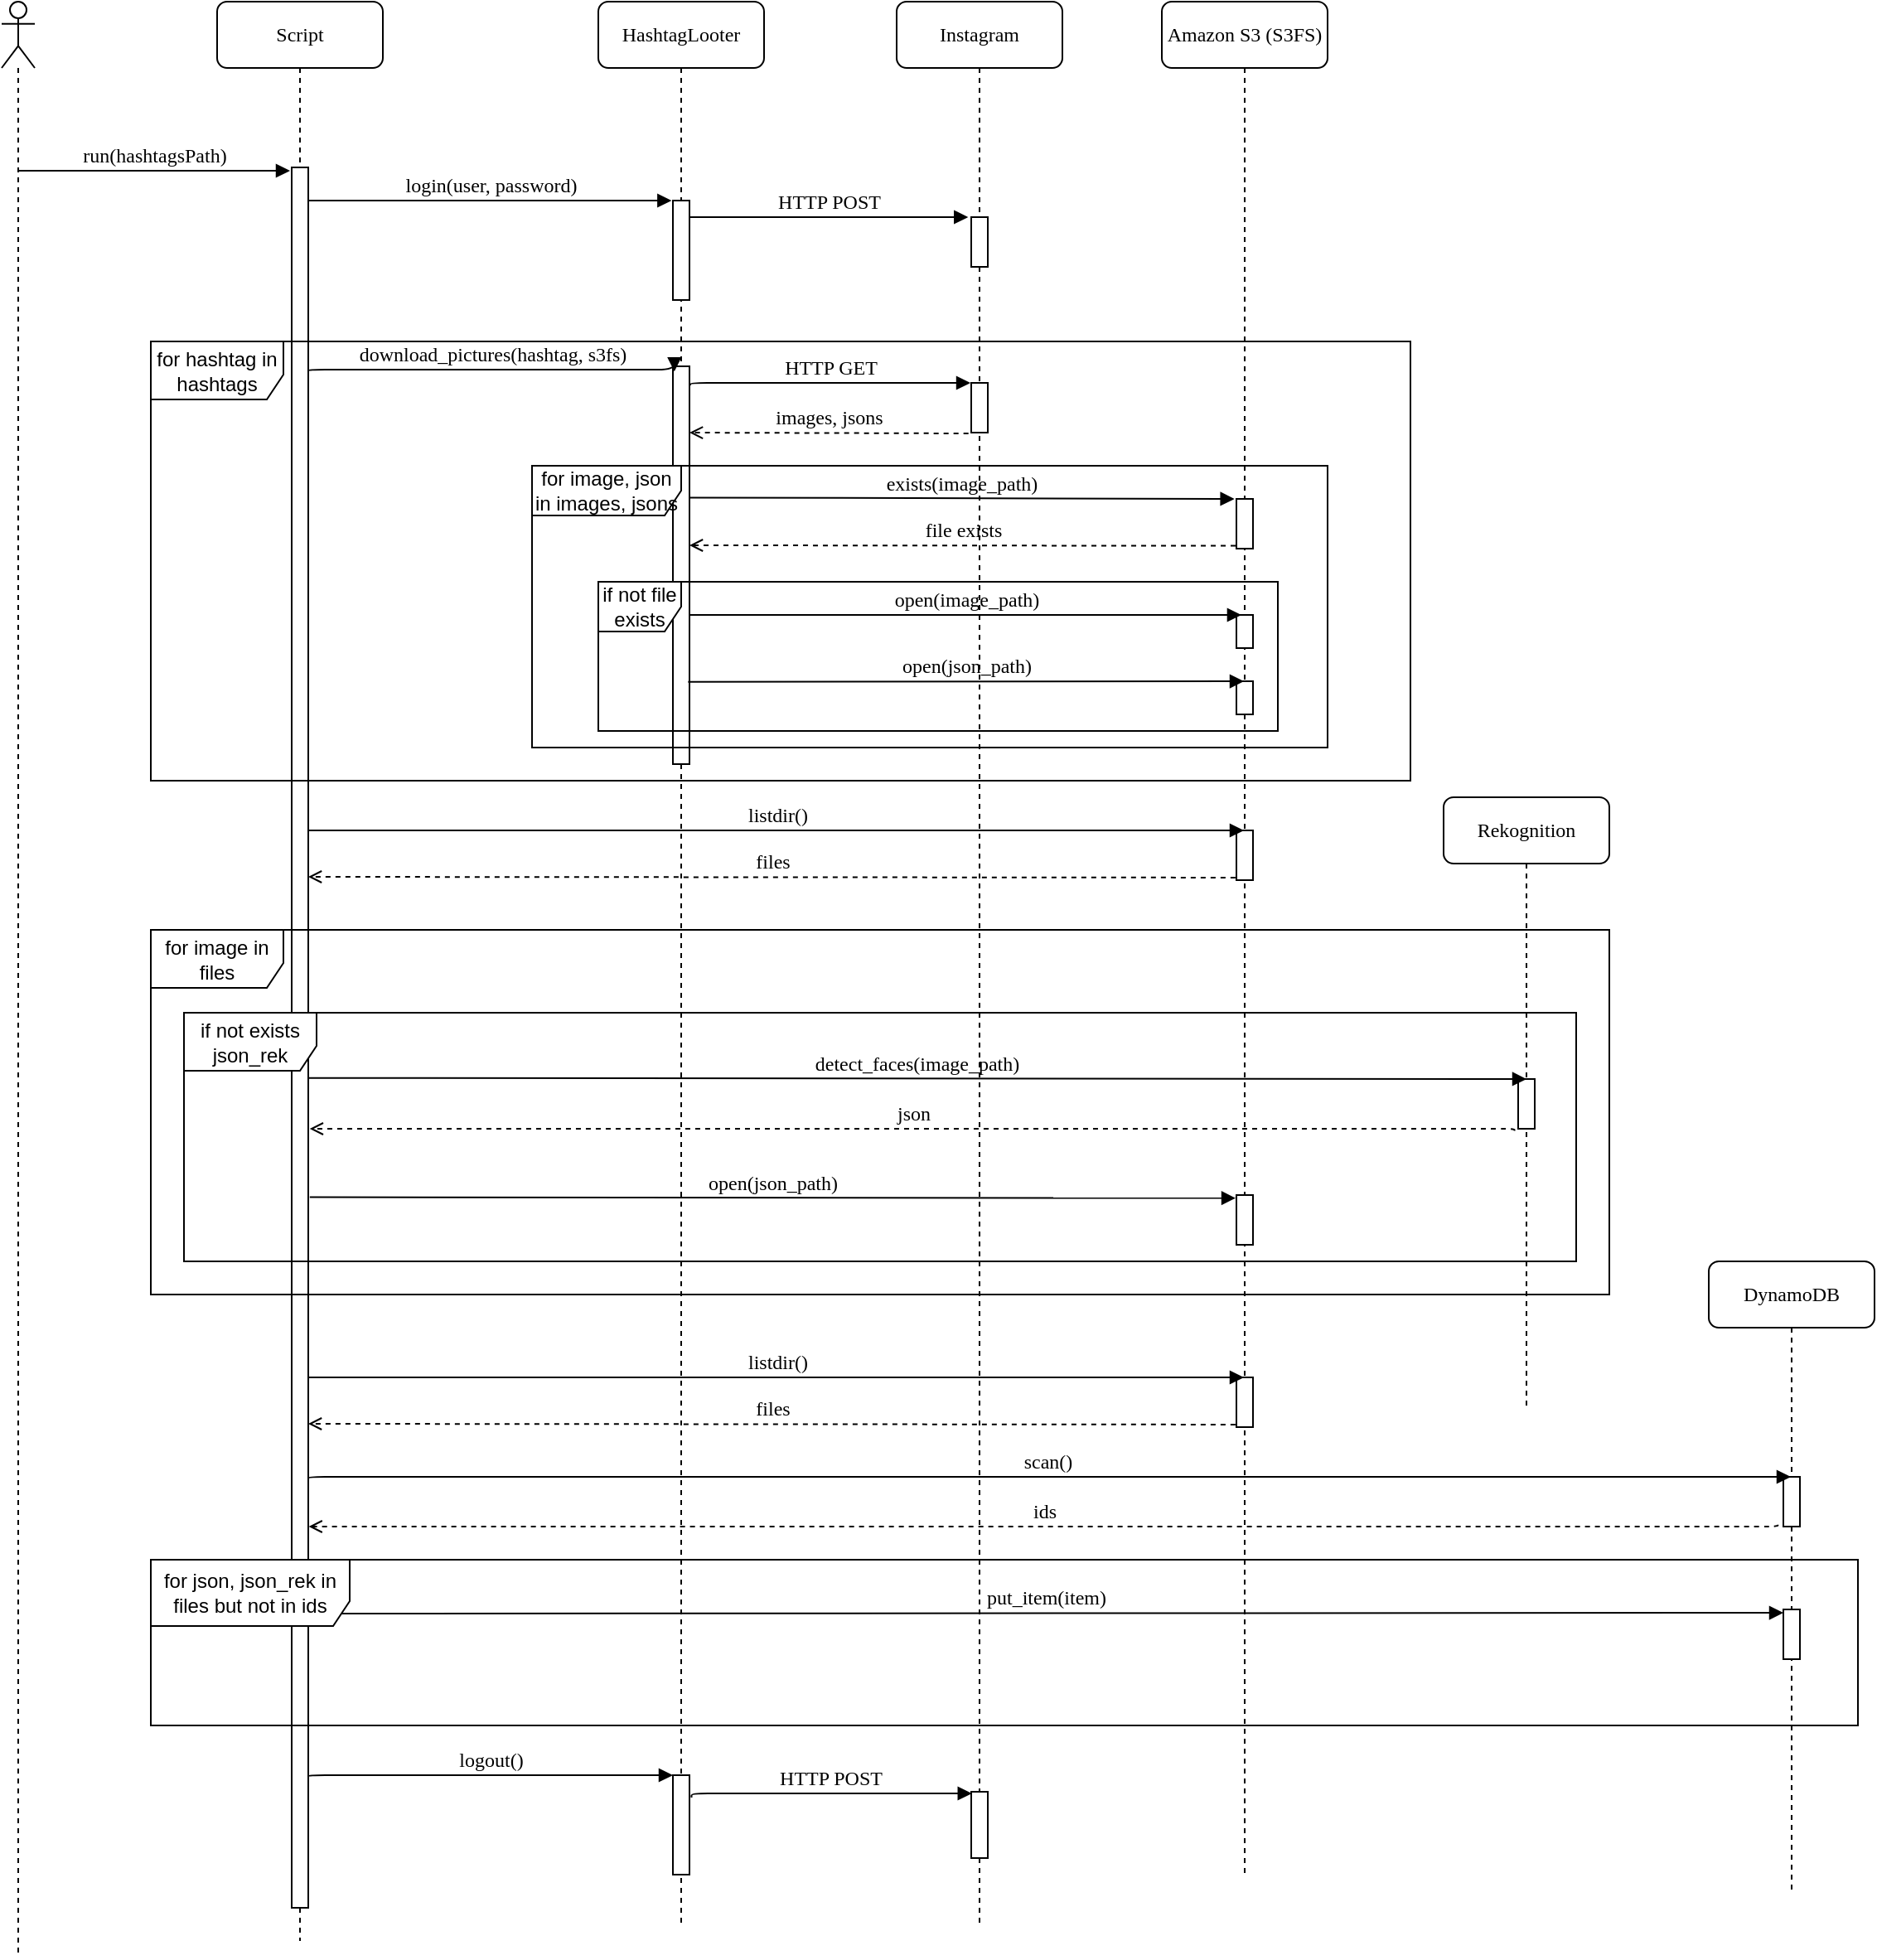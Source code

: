 <mxfile version="20.0.4" type="device"><diagram name="Page-1" id="13e1069c-82ec-6db2-03f1-153e76fe0fe0"><mxGraphModel dx="1673" dy="871" grid="1" gridSize="10" guides="1" tooltips="1" connect="1" arrows="1" fold="1" page="1" pageScale="1" pageWidth="1100" pageHeight="850" background="none" math="0" shadow="0"><root><mxCell id="0"/><mxCell id="1" parent="0"/><mxCell id="7baba1c4bc27f4b0-2" value="HashtagLooter" style="shape=umlLifeline;perimeter=lifelinePerimeter;whiteSpace=wrap;html=1;container=1;collapsible=0;recursiveResize=0;outlineConnect=0;rounded=1;shadow=0;comic=0;labelBackgroundColor=none;strokeWidth=1;fontFamily=Verdana;fontSize=12;align=center;" parent="1" vertex="1"><mxGeometry x="380" y="90" width="100" height="1160" as="geometry"/></mxCell><mxCell id="7baba1c4bc27f4b0-10" value="" style="html=1;points=[];perimeter=orthogonalPerimeter;rounded=0;shadow=0;comic=0;labelBackgroundColor=none;strokeWidth=1;fontFamily=Verdana;fontSize=12;align=center;" parent="7baba1c4bc27f4b0-2" vertex="1"><mxGeometry x="45" y="120" width="10" height="60" as="geometry"/></mxCell><mxCell id="SAjzM3IDpKyZ6HKV6Qof-14" value="" style="html=1;points=[];perimeter=orthogonalPerimeter;rounded=0;shadow=0;comic=0;labelBackgroundColor=none;strokeWidth=1;fontFamily=Verdana;fontSize=12;align=center;" parent="7baba1c4bc27f4b0-2" vertex="1"><mxGeometry x="45" y="220" width="10" height="240" as="geometry"/></mxCell><mxCell id="SAjzM3IDpKyZ6HKV6Qof-2" value="Script" style="shape=umlLifeline;perimeter=lifelinePerimeter;whiteSpace=wrap;html=1;container=1;collapsible=0;recursiveResize=0;outlineConnect=0;rounded=1;shadow=0;comic=0;labelBackgroundColor=none;strokeWidth=1;fontFamily=Verdana;fontSize=12;align=center;" parent="1" vertex="1"><mxGeometry x="150" y="90" width="100" height="1170" as="geometry"/></mxCell><mxCell id="SAjzM3IDpKyZ6HKV6Qof-3" value="" style="html=1;points=[];perimeter=orthogonalPerimeter;rounded=0;shadow=0;comic=0;labelBackgroundColor=none;strokeWidth=1;fontFamily=Verdana;fontSize=12;align=center;" parent="SAjzM3IDpKyZ6HKV6Qof-2" vertex="1"><mxGeometry x="45" y="100" width="10" height="1050" as="geometry"/></mxCell><mxCell id="SAjzM3IDpKyZ6HKV6Qof-6" value="" style="shape=umlLifeline;participant=umlActor;perimeter=lifelinePerimeter;whiteSpace=wrap;html=1;container=1;collapsible=0;recursiveResize=0;verticalAlign=top;spacingTop=36;outlineConnect=0;" parent="1" vertex="1"><mxGeometry x="20" y="90" width="20" height="1180" as="geometry"/></mxCell><mxCell id="SAjzM3IDpKyZ6HKV6Qof-7" value="run(hashtagsPath)" style="html=1;verticalAlign=bottom;endArrow=block;entryX=-0.1;entryY=0.002;labelBackgroundColor=none;fontFamily=Verdana;fontSize=12;edgeStyle=elbowEdgeStyle;elbow=vertical;entryDx=0;entryDy=0;entryPerimeter=0;" parent="1" source="SAjzM3IDpKyZ6HKV6Qof-6" target="SAjzM3IDpKyZ6HKV6Qof-3" edge="1"><mxGeometry relative="1" as="geometry"><mxPoint x="60" y="300" as="sourcePoint"/><mxPoint x="210" y="300.0" as="targetPoint"/></mxGeometry></mxCell><mxCell id="SAjzM3IDpKyZ6HKV6Qof-8" value="login(user, password)" style="html=1;verticalAlign=bottom;endArrow=block;labelBackgroundColor=none;fontFamily=Verdana;fontSize=12;edgeStyle=elbowEdgeStyle;elbow=vertical;entryX=-0.083;entryY=0.008;entryDx=0;entryDy=0;entryPerimeter=0;" parent="1" target="7baba1c4bc27f4b0-10" edge="1"><mxGeometry relative="1" as="geometry"><mxPoint x="205" y="210" as="sourcePoint"/><mxPoint x="390" y="210" as="targetPoint"/><Array as="points"><mxPoint x="360" y="210"/><mxPoint x="320" y="209"/><mxPoint x="330" y="202"/><mxPoint x="290" y="210"/><mxPoint x="280" y="226"/></Array></mxGeometry></mxCell><mxCell id="SAjzM3IDpKyZ6HKV6Qof-9" value="for image, json in images, jsons" style="shape=umlFrame;whiteSpace=wrap;html=1;width=90;height=30;" parent="1" vertex="1"><mxGeometry x="340" y="370" width="480" height="170" as="geometry"/></mxCell><mxCell id="SAjzM3IDpKyZ6HKV6Qof-15" value="download_pictures(hashtag, s3fs)" style="html=1;verticalAlign=bottom;endArrow=block;labelBackgroundColor=none;fontFamily=Verdana;fontSize=12;edgeStyle=elbowEdgeStyle;elbow=vertical;entryX=0.09;entryY=0.013;entryDx=0;entryDy=0;entryPerimeter=0;" parent="1" target="SAjzM3IDpKyZ6HKV6Qof-14" edge="1"><mxGeometry relative="1" as="geometry"><mxPoint x="205" y="313" as="sourcePoint"/><mxPoint x="436" y="220" as="targetPoint"/><Array as="points"><mxPoint x="330" y="312"/><mxPoint x="340" y="212"/><mxPoint x="300" y="220"/><mxPoint x="290" y="236"/></Array></mxGeometry></mxCell><mxCell id="SAjzM3IDpKyZ6HKV6Qof-16" value="Instagram" style="shape=umlLifeline;perimeter=lifelinePerimeter;whiteSpace=wrap;html=1;container=1;collapsible=0;recursiveResize=0;outlineConnect=0;rounded=1;shadow=0;comic=0;labelBackgroundColor=none;strokeWidth=1;fontFamily=Verdana;fontSize=12;align=center;" parent="1" vertex="1"><mxGeometry x="560" y="90" width="100" height="1160" as="geometry"/></mxCell><mxCell id="SAjzM3IDpKyZ6HKV6Qof-19" value="" style="html=1;points=[];perimeter=orthogonalPerimeter;rounded=0;shadow=0;comic=0;labelBackgroundColor=none;strokeWidth=1;fontFamily=Verdana;fontSize=12;align=center;" parent="SAjzM3IDpKyZ6HKV6Qof-16" vertex="1"><mxGeometry x="45" y="230" width="10" height="30" as="geometry"/></mxCell><mxCell id="SAjzM3IDpKyZ6HKV6Qof-27" value="" style="html=1;points=[];perimeter=orthogonalPerimeter;rounded=0;shadow=0;comic=0;labelBackgroundColor=none;strokeWidth=1;fontFamily=Verdana;fontSize=12;align=center;" parent="SAjzM3IDpKyZ6HKV6Qof-16" vertex="1"><mxGeometry x="45" y="130" width="10" height="30" as="geometry"/></mxCell><mxCell id="SAjzM3IDpKyZ6HKV6Qof-11" value="" style="html=1;points=[];perimeter=orthogonalPerimeter;rounded=0;shadow=0;comic=0;labelBackgroundColor=none;strokeWidth=1;fontFamily=Verdana;fontSize=12;align=center;" parent="SAjzM3IDpKyZ6HKV6Qof-16" vertex="1"><mxGeometry x="-135" y="1070" width="10" height="60" as="geometry"/></mxCell><mxCell id="SAjzM3IDpKyZ6HKV6Qof-12" value="logout()" style="html=1;verticalAlign=bottom;endArrow=block;labelBackgroundColor=none;fontFamily=Verdana;fontSize=12;edgeStyle=elbowEdgeStyle;elbow=vertical;" parent="SAjzM3IDpKyZ6HKV6Qof-16" edge="1"><mxGeometry relative="1" as="geometry"><mxPoint x="-355" y="1071" as="sourcePoint"/><mxPoint x="-135" y="1070" as="targetPoint"/><Array as="points"><mxPoint x="-240" y="1070"/><mxPoint x="-275" y="820"/><mxPoint x="-285" y="836"/></Array></mxGeometry></mxCell><mxCell id="SAjzM3IDpKyZ6HKV6Qof-18" value="" style="html=1;points=[];perimeter=orthogonalPerimeter;rounded=0;shadow=0;comic=0;labelBackgroundColor=none;strokeWidth=1;fontFamily=Verdana;fontSize=12;align=center;" parent="SAjzM3IDpKyZ6HKV6Qof-16" vertex="1"><mxGeometry x="45" y="1080" width="10" height="40" as="geometry"/></mxCell><mxCell id="SAjzM3IDpKyZ6HKV6Qof-29" value="HTTP POST" style="html=1;verticalAlign=bottom;endArrow=block;labelBackgroundColor=none;fontFamily=Verdana;fontSize=12;edgeStyle=elbowEdgeStyle;elbow=vertical;entryX=0.038;entryY=0.021;entryDx=0;entryDy=0;entryPerimeter=0;exitX=1.124;exitY=0.224;exitDx=0;exitDy=0;exitPerimeter=0;" parent="SAjzM3IDpKyZ6HKV6Qof-16" source="SAjzM3IDpKyZ6HKV6Qof-11" target="SAjzM3IDpKyZ6HKV6Qof-18" edge="1"><mxGeometry relative="1" as="geometry"><mxPoint x="-120" y="1081" as="sourcePoint"/><mxPoint x="42" y="1081" as="targetPoint"/><Array as="points"><mxPoint x="-40" y="1081"/><mxPoint x="-195" y="862.33"/><mxPoint x="-235" y="870.33"/><mxPoint x="-245" y="886.33"/></Array></mxGeometry></mxCell><mxCell id="SAjzM3IDpKyZ6HKV6Qof-20" value="HTTP GET" style="html=1;verticalAlign=bottom;endArrow=block;labelBackgroundColor=none;fontFamily=Verdana;fontSize=12;edgeStyle=elbowEdgeStyle;elbow=vertical;exitX=1.055;exitY=0.048;exitDx=0;exitDy=0;exitPerimeter=0;entryX=-0.048;entryY=0.016;entryDx=0;entryDy=0;entryPerimeter=0;" parent="1" source="SAjzM3IDpKyZ6HKV6Qof-14" target="SAjzM3IDpKyZ6HKV6Qof-19" edge="1"><mxGeometry relative="1" as="geometry"><mxPoint x="330" y="330" as="sourcePoint"/><mxPoint x="434.52" y="327.28" as="targetPoint"/><Array as="points"><mxPoint x="520" y="320"/><mxPoint x="350" y="222"/><mxPoint x="310" y="230"/><mxPoint x="300" y="246"/></Array></mxGeometry></mxCell><mxCell id="SAjzM3IDpKyZ6HKV6Qof-23" value="Amazon S3 (S3FS)" style="shape=umlLifeline;perimeter=lifelinePerimeter;whiteSpace=wrap;html=1;container=1;collapsible=0;recursiveResize=0;outlineConnect=0;rounded=1;shadow=0;comic=0;labelBackgroundColor=none;strokeWidth=1;fontFamily=Verdana;fontSize=12;align=center;" parent="1" vertex="1"><mxGeometry x="720" y="90" width="100" height="1130" as="geometry"/></mxCell><mxCell id="SAjzM3IDpKyZ6HKV6Qof-25" value="" style="html=1;points=[];perimeter=orthogonalPerimeter;rounded=0;shadow=0;comic=0;labelBackgroundColor=none;strokeWidth=1;fontFamily=Verdana;fontSize=12;align=center;" parent="SAjzM3IDpKyZ6HKV6Qof-23" vertex="1"><mxGeometry x="45" y="300" width="10" height="30" as="geometry"/></mxCell><mxCell id="SAjzM3IDpKyZ6HKV6Qof-26" value="" style="html=1;points=[];perimeter=orthogonalPerimeter;rounded=0;shadow=0;comic=0;labelBackgroundColor=none;strokeWidth=1;fontFamily=Verdana;fontSize=12;align=center;" parent="SAjzM3IDpKyZ6HKV6Qof-23" vertex="1"><mxGeometry x="45" y="370" width="10" height="20" as="geometry"/></mxCell><mxCell id="SAjzM3IDpKyZ6HKV6Qof-37" value="" style="html=1;points=[];perimeter=orthogonalPerimeter;rounded=0;shadow=0;comic=0;labelBackgroundColor=none;strokeWidth=1;fontFamily=Verdana;fontSize=12;align=center;" parent="SAjzM3IDpKyZ6HKV6Qof-23" vertex="1"><mxGeometry x="45" y="500" width="10" height="30" as="geometry"/></mxCell><mxCell id="SAjzM3IDpKyZ6HKV6Qof-49" value="" style="html=1;points=[];perimeter=orthogonalPerimeter;rounded=0;shadow=0;comic=0;labelBackgroundColor=none;strokeWidth=1;fontFamily=Verdana;fontSize=12;align=center;" parent="SAjzM3IDpKyZ6HKV6Qof-23" vertex="1"><mxGeometry x="45" y="410" width="10" height="20" as="geometry"/></mxCell><mxCell id="N41JVWPJzagfugBMRaCf-2" value="" style="html=1;points=[];perimeter=orthogonalPerimeter;rounded=0;shadow=0;comic=0;labelBackgroundColor=none;strokeWidth=1;fontFamily=Verdana;fontSize=12;align=center;" parent="SAjzM3IDpKyZ6HKV6Qof-23" vertex="1"><mxGeometry x="45" y="830" width="10" height="30" as="geometry"/></mxCell><mxCell id="N41JVWPJzagfugBMRaCf-3" value="listdir()" style="html=1;verticalAlign=bottom;endArrow=block;labelBackgroundColor=none;fontFamily=Verdana;fontSize=12;edgeStyle=elbowEdgeStyle;elbow=vertical;" parent="SAjzM3IDpKyZ6HKV6Qof-23" edge="1"><mxGeometry relative="1" as="geometry"><mxPoint x="-515" y="830.0" as="sourcePoint"/><mxPoint x="49.5" y="830.0" as="targetPoint"/><Array as="points"><mxPoint x="-250" y="830"/><mxPoint x="-240" y="820"/><mxPoint x="-420" y="560"/><mxPoint x="-430" y="576"/></Array></mxGeometry></mxCell><mxCell id="N41JVWPJzagfugBMRaCf-4" value="files" style="html=1;verticalAlign=bottom;endArrow=open;labelBackgroundColor=none;fontFamily=Verdana;fontSize=12;edgeStyle=elbowEdgeStyle;elbow=vertical;exitX=-0.057;exitY=0.949;exitDx=0;exitDy=0;exitPerimeter=0;dashed=1;endFill=0;" parent="SAjzM3IDpKyZ6HKV6Qof-23" source="N41JVWPJzagfugBMRaCf-2" edge="1"><mxGeometry relative="1" as="geometry"><mxPoint x="-20.34" y="830.29" as="sourcePoint"/><mxPoint x="-515" y="858" as="targetPoint"/><Array as="points"><mxPoint x="-150" y="858"/><mxPoint x="-240" y="849"/><mxPoint x="-174.86" y="830"/><mxPoint x="-414.86" y="654"/><mxPoint x="-454.86" y="662"/><mxPoint x="-464.86" y="678"/></Array></mxGeometry></mxCell><mxCell id="SAjzM3IDpKyZ6HKV6Qof-28" value="HTTP POST" style="html=1;verticalAlign=bottom;endArrow=block;labelBackgroundColor=none;fontFamily=Verdana;fontSize=12;edgeStyle=elbowEdgeStyle;elbow=vertical;entryX=-0.186;entryY=-0.011;entryDx=0;entryDy=0;entryPerimeter=0;" parent="1" target="SAjzM3IDpKyZ6HKV6Qof-27" edge="1"><mxGeometry relative="1" as="geometry"><mxPoint x="435" y="220" as="sourcePoint"/><mxPoint x="614.52" y="350.48" as="targetPoint"/><Array as="points"><mxPoint x="530" y="220"/><mxPoint x="360" y="232"/><mxPoint x="320" y="240"/><mxPoint x="310" y="256"/></Array></mxGeometry></mxCell><mxCell id="SAjzM3IDpKyZ6HKV6Qof-30" value="exists(image_path)" style="html=1;verticalAlign=bottom;endArrow=block;labelBackgroundColor=none;fontFamily=Verdana;fontSize=12;edgeStyle=elbowEdgeStyle;elbow=vertical;exitX=0.986;exitY=0.33;exitDx=0;exitDy=0;exitPerimeter=0;entryX=-0.117;entryY=0.023;entryDx=0;entryDy=0;entryPerimeter=0;" parent="1" source="SAjzM3IDpKyZ6HKV6Qof-14" target="SAjzM3IDpKyZ6HKV6Qof-25" edge="1"><mxGeometry relative="1" as="geometry"><mxPoint x="460.0" y="436.0" as="sourcePoint"/><mxPoint x="628.97" y="415.48" as="targetPoint"/><Array as="points"><mxPoint x="600" y="390"/><mxPoint x="374.45" y="317"/><mxPoint x="334.45" y="325"/><mxPoint x="324.45" y="341"/></Array></mxGeometry></mxCell><mxCell id="SAjzM3IDpKyZ6HKV6Qof-32" value="file exists" style="html=1;verticalAlign=bottom;endArrow=open;labelBackgroundColor=none;fontFamily=Verdana;fontSize=12;edgeStyle=elbowEdgeStyle;elbow=vertical;exitX=-0.048;exitY=0.943;exitDx=0;exitDy=0;exitPerimeter=0;dashed=1;endFill=0;" parent="1" source="SAjzM3IDpKyZ6HKV6Qof-25" edge="1"><mxGeometry relative="1" as="geometry"><mxPoint x="455.55" y="361.0" as="sourcePoint"/><mxPoint x="435" y="418" as="targetPoint"/><Array as="points"><mxPoint x="610" y="418"/><mxPoint x="370" y="242"/><mxPoint x="330" y="250"/><mxPoint x="320" y="266"/></Array></mxGeometry></mxCell><mxCell id="SAjzM3IDpKyZ6HKV6Qof-33" value="open(image_path)" style="html=1;verticalAlign=bottom;endArrow=block;labelBackgroundColor=none;fontFamily=Verdana;fontSize=12;edgeStyle=elbowEdgeStyle;elbow=vertical;entryX=0.297;entryY=-0.011;entryDx=0;entryDy=0;entryPerimeter=0;" parent="1" source="SAjzM3IDpKyZ6HKV6Qof-14" target="SAjzM3IDpKyZ6HKV6Qof-26" edge="1"><mxGeometry relative="1" as="geometry"><mxPoint x="430.0" y="461.4" as="sourcePoint"/><mxPoint x="760" y="460" as="targetPoint"/><Array as="points"><mxPoint x="595.14" y="460"/><mxPoint x="369.59" y="387"/><mxPoint x="329.59" y="395"/><mxPoint x="319.59" y="411"/></Array></mxGeometry></mxCell><mxCell id="SAjzM3IDpKyZ6HKV6Qof-34" value="if not file exists" style="shape=umlFrame;whiteSpace=wrap;html=1;width=50;height=30;" parent="1" vertex="1"><mxGeometry x="380" y="440" width="410" height="90" as="geometry"/></mxCell><mxCell id="SAjzM3IDpKyZ6HKV6Qof-35" value="images, jsons" style="html=1;verticalAlign=bottom;endArrow=open;labelBackgroundColor=none;fontFamily=Verdana;fontSize=12;edgeStyle=elbowEdgeStyle;elbow=vertical;dashed=1;endFill=0;exitX=-0.167;exitY=1.017;exitDx=0;exitDy=0;exitPerimeter=0;" parent="1" source="SAjzM3IDpKyZ6HKV6Qof-19" target="SAjzM3IDpKyZ6HKV6Qof-14" edge="1"><mxGeometry relative="1" as="geometry"><mxPoint x="600" y="350" as="sourcePoint"/><mxPoint x="460" y="350" as="targetPoint"/><Array as="points"><mxPoint x="605.14" y="350"/><mxPoint x="365.14" y="174"/><mxPoint x="325.14" y="182"/><mxPoint x="315.14" y="198"/></Array></mxGeometry></mxCell><mxCell id="SAjzM3IDpKyZ6HKV6Qof-36" value="listdir()" style="html=1;verticalAlign=bottom;endArrow=block;labelBackgroundColor=none;fontFamily=Verdana;fontSize=12;edgeStyle=elbowEdgeStyle;elbow=vertical;" parent="1" source="SAjzM3IDpKyZ6HKV6Qof-3" target="SAjzM3IDpKyZ6HKV6Qof-23" edge="1"><mxGeometry relative="1" as="geometry"><mxPoint x="250" y="590" as="sourcePoint"/><mxPoint x="680" y="590" as="targetPoint"/><Array as="points"><mxPoint x="470" y="590"/><mxPoint x="480" y="580"/><mxPoint x="300" y="320"/><mxPoint x="290" y="336"/></Array></mxGeometry></mxCell><mxCell id="SAjzM3IDpKyZ6HKV6Qof-38" value="files" style="html=1;verticalAlign=bottom;endArrow=open;labelBackgroundColor=none;fontFamily=Verdana;fontSize=12;edgeStyle=elbowEdgeStyle;elbow=vertical;exitX=-0.057;exitY=0.949;exitDx=0;exitDy=0;exitPerimeter=0;dashed=1;endFill=0;" parent="1" source="SAjzM3IDpKyZ6HKV6Qof-37" target="SAjzM3IDpKyZ6HKV6Qof-3" edge="1"><mxGeometry relative="1" as="geometry"><mxPoint x="699.66" y="590.29" as="sourcePoint"/><mxPoint x="210" y="609" as="targetPoint"/><Array as="points"><mxPoint x="570" y="618"/><mxPoint x="480" y="609"/><mxPoint x="545.14" y="590"/><mxPoint x="305.14" y="414"/><mxPoint x="265.14" y="422"/><mxPoint x="255.14" y="438"/></Array></mxGeometry></mxCell><mxCell id="SAjzM3IDpKyZ6HKV6Qof-39" value="Rekognition" style="shape=umlLifeline;perimeter=lifelinePerimeter;whiteSpace=wrap;html=1;container=1;collapsible=0;recursiveResize=0;outlineConnect=0;rounded=1;shadow=0;comic=0;labelBackgroundColor=none;strokeWidth=1;fontFamily=Verdana;fontSize=12;align=center;" parent="1" vertex="1"><mxGeometry x="890" y="570" width="100" height="370" as="geometry"/></mxCell><mxCell id="SAjzM3IDpKyZ6HKV6Qof-45" value="" style="html=1;points=[];perimeter=orthogonalPerimeter;rounded=0;shadow=0;comic=0;labelBackgroundColor=none;strokeWidth=1;fontFamily=Verdana;fontSize=12;align=center;" parent="SAjzM3IDpKyZ6HKV6Qof-39" vertex="1"><mxGeometry x="-125" y="240" width="10" height="30" as="geometry"/></mxCell><mxCell id="SAjzM3IDpKyZ6HKV6Qof-40" value="" style="html=1;points=[];perimeter=orthogonalPerimeter;rounded=0;shadow=0;comic=0;labelBackgroundColor=none;strokeWidth=1;fontFamily=Verdana;fontSize=12;align=center;" parent="SAjzM3IDpKyZ6HKV6Qof-39" vertex="1"><mxGeometry x="45" y="170" width="10" height="30" as="geometry"/></mxCell><mxCell id="SAjzM3IDpKyZ6HKV6Qof-43" value="detect_faces(image_path)" style="html=1;verticalAlign=bottom;endArrow=block;labelBackgroundColor=none;fontFamily=Verdana;fontSize=12;edgeStyle=elbowEdgeStyle;elbow=vertical;exitX=1.021;exitY=0.696;exitDx=0;exitDy=0;exitPerimeter=0;" parent="SAjzM3IDpKyZ6HKV6Qof-39" edge="1"><mxGeometry relative="1" as="geometry"><mxPoint x="-684.79" y="169.36" as="sourcePoint"/><mxPoint x="50" y="170" as="targetPoint"/><Array as="points"><mxPoint x="-570" y="170"/><mxPoint x="-596.81" y="-88.18"/><mxPoint x="-606.81" y="-72.18"/></Array></mxGeometry></mxCell><mxCell id="SAjzM3IDpKyZ6HKV6Qof-44" value="json" style="html=1;verticalAlign=bottom;endArrow=open;labelBackgroundColor=none;fontFamily=Verdana;fontSize=12;edgeStyle=elbowEdgeStyle;elbow=vertical;dashed=1;endFill=0;exitX=-0.221;exitY=1.042;exitDx=0;exitDy=0;exitPerimeter=0;entryX=1.09;entryY=0.741;entryDx=0;entryDy=0;entryPerimeter=0;" parent="SAjzM3IDpKyZ6HKV6Qof-39" source="SAjzM3IDpKyZ6HKV6Qof-40" edge="1"><mxGeometry relative="1" as="geometry"><mxPoint x="-40" y="128" as="sourcePoint"/><mxPoint x="-684.1" y="199.06" as="targetPoint"/><Array as="points"><mxPoint x="-320" y="200"/><mxPoint x="-334.86" y="120"/><mxPoint x="-574.86" y="-56"/><mxPoint x="-614.86" y="-48"/><mxPoint x="-624.86" y="-32"/></Array></mxGeometry></mxCell><mxCell id="SAjzM3IDpKyZ6HKV6Qof-47" value="open(json_path)" style="html=1;verticalAlign=bottom;endArrow=block;labelBackgroundColor=none;fontFamily=Verdana;fontSize=12;edgeStyle=elbowEdgeStyle;elbow=vertical;entryX=-0.048;entryY=0.08;entryDx=0;entryDy=0;entryPerimeter=0;exitX=1.09;exitY=0.805;exitDx=0;exitDy=0;exitPerimeter=0;" parent="SAjzM3IDpKyZ6HKV6Qof-39" target="SAjzM3IDpKyZ6HKV6Qof-45" edge="1"><mxGeometry relative="1" as="geometry"><mxPoint x="-684.1" y="241.3" as="sourcePoint"/><mxPoint x="-127.31" y="241.82" as="targetPoint"/><Array as="points"><mxPoint x="-586.81" y="241.82"/><mxPoint x="-596.81" y="-8.18"/><mxPoint x="-606.81" y="7.82"/></Array></mxGeometry></mxCell><mxCell id="SAjzM3IDpKyZ6HKV6Qof-51" value="for image in files" style="shape=umlFrame;whiteSpace=wrap;html=1;width=80;height=35;" parent="SAjzM3IDpKyZ6HKV6Qof-39" vertex="1"><mxGeometry x="-780" y="80" width="880" height="220" as="geometry"/></mxCell><mxCell id="N41JVWPJzagfugBMRaCf-1" value="if not exists json_rek" style="shape=umlFrame;whiteSpace=wrap;html=1;width=80;height=35;" parent="SAjzM3IDpKyZ6HKV6Qof-39" vertex="1"><mxGeometry x="-760" y="130" width="840" height="150" as="geometry"/></mxCell><mxCell id="SAjzM3IDpKyZ6HKV6Qof-48" value="open(json_path)" style="html=1;verticalAlign=bottom;endArrow=block;labelBackgroundColor=none;fontFamily=Verdana;fontSize=12;edgeStyle=elbowEdgeStyle;elbow=vertical;exitX=0.917;exitY=0.793;exitDx=0;exitDy=0;exitPerimeter=0;" parent="1" source="SAjzM3IDpKyZ6HKV6Qof-14" target="SAjzM3IDpKyZ6HKV6Qof-23" edge="1"><mxGeometry relative="1" as="geometry"><mxPoint x="440" y="500" as="sourcePoint"/><mxPoint x="700" y="500" as="targetPoint"/><Array as="points"><mxPoint x="630" y="500"/><mxPoint x="600" y="491"/><mxPoint x="364.59" y="417.22"/><mxPoint x="324.59" y="425.22"/><mxPoint x="314.59" y="441.22"/></Array></mxGeometry></mxCell><mxCell id="SAjzM3IDpKyZ6HKV6Qof-50" value="for hashtag in hashtags" style="shape=umlFrame;whiteSpace=wrap;html=1;width=80;height=35;" parent="1" vertex="1"><mxGeometry x="110" y="295" width="760" height="265" as="geometry"/></mxCell><mxCell id="SAjzM3IDpKyZ6HKV6Qof-66" value="DynamoDB" style="shape=umlLifeline;perimeter=lifelinePerimeter;whiteSpace=wrap;html=1;container=1;collapsible=0;recursiveResize=0;outlineConnect=0;rounded=1;shadow=0;comic=0;labelBackgroundColor=none;strokeWidth=1;fontFamily=Verdana;fontSize=12;align=center;" parent="1" vertex="1"><mxGeometry x="1050" y="850" width="100" height="380" as="geometry"/></mxCell><mxCell id="SAjzM3IDpKyZ6HKV6Qof-67" value="" style="html=1;points=[];perimeter=orthogonalPerimeter;rounded=0;shadow=0;comic=0;labelBackgroundColor=none;strokeWidth=1;fontFamily=Verdana;fontSize=12;align=center;" parent="SAjzM3IDpKyZ6HKV6Qof-66" vertex="1"><mxGeometry x="45" y="130" width="10" height="30" as="geometry"/></mxCell><mxCell id="J_mEcBVIJvyUvm4hETaP-1" value="" style="html=1;points=[];perimeter=orthogonalPerimeter;rounded=0;shadow=0;comic=0;labelBackgroundColor=none;strokeWidth=1;fontFamily=Verdana;fontSize=12;align=center;" vertex="1" parent="SAjzM3IDpKyZ6HKV6Qof-66"><mxGeometry x="45" y="210" width="10" height="30" as="geometry"/></mxCell><mxCell id="SAjzM3IDpKyZ6HKV6Qof-71" value="scan()" style="html=1;verticalAlign=bottom;endArrow=block;labelBackgroundColor=none;fontFamily=Verdana;fontSize=12;edgeStyle=elbowEdgeStyle;elbow=vertical;exitX=1;exitY=0.754;exitDx=0;exitDy=0;exitPerimeter=0;" parent="1" edge="1" target="SAjzM3IDpKyZ6HKV6Qof-66" source="SAjzM3IDpKyZ6HKV6Qof-3"><mxGeometry relative="1" as="geometry"><mxPoint x="203.95" y="1032.07" as="sourcePoint"/><mxPoint x="1040" y="982" as="targetPoint"/><Array as="points"><mxPoint x="680" y="980"/><mxPoint x="660" y="1011"/><mxPoint x="375.35" y="771.98"/><mxPoint x="365.35" y="787.98"/></Array></mxGeometry></mxCell><mxCell id="J_mEcBVIJvyUvm4hETaP-3" value="put_item(item)" style="html=1;verticalAlign=bottom;endArrow=block;labelBackgroundColor=none;fontFamily=Verdana;fontSize=12;edgeStyle=elbowEdgeStyle;elbow=vertical;exitX=1;exitY=0.831;exitDx=0;exitDy=0;exitPerimeter=0;entryX=0;entryY=0.072;entryDx=0;entryDy=0;entryPerimeter=0;" edge="1" parent="1" source="SAjzM3IDpKyZ6HKV6Qof-3" target="J_mEcBVIJvyUvm4hETaP-1"><mxGeometry relative="1" as="geometry"><mxPoint x="215" y="991.7" as="sourcePoint"/><mxPoint x="1096" y="1050" as="targetPoint"/><Array as="points"><mxPoint x="650" y="1062"/><mxPoint x="690" y="990"/><mxPoint x="670" y="1021"/><mxPoint x="385.35" y="781.98"/><mxPoint x="375.35" y="797.98"/></Array></mxGeometry></mxCell><mxCell id="SAjzM3IDpKyZ6HKV6Qof-72" value="for json, json_rek in files but not in ids" style="shape=umlFrame;whiteSpace=wrap;html=1;width=120;height=40;" parent="1" vertex="1"><mxGeometry x="110" y="1030" width="1030" height="100" as="geometry"/></mxCell><mxCell id="J_mEcBVIJvyUvm4hETaP-2" value="ids" style="html=1;verticalAlign=bottom;endArrow=open;labelBackgroundColor=none;fontFamily=Verdana;fontSize=12;edgeStyle=elbowEdgeStyle;elbow=vertical;dashed=1;endFill=0;exitX=-0.333;exitY=0.961;exitDx=0;exitDy=0;exitPerimeter=0;entryX=1.029;entryY=0.781;entryDx=0;entryDy=0;entryPerimeter=0;" edge="1" parent="1" source="SAjzM3IDpKyZ6HKV6Qof-67" target="SAjzM3IDpKyZ6HKV6Qof-3"><mxGeometry relative="1" as="geometry"><mxPoint x="1040" y="1050" as="sourcePoint"/><mxPoint x="300" y="1020" as="targetPoint"/><Array as="points"><mxPoint x="870" y="1010"/><mxPoint x="640" y="1040"/><mxPoint x="680" y="1060"/><mxPoint x="980" y="1040"/><mxPoint x="585.57" y="1040.58"/><mxPoint x="650.71" y="1021.58"/><mxPoint x="410.71" y="845.58"/><mxPoint x="370.71" y="853.58"/><mxPoint x="360.71" y="869.58"/></Array></mxGeometry></mxCell></root></mxGraphModel></diagram></mxfile>